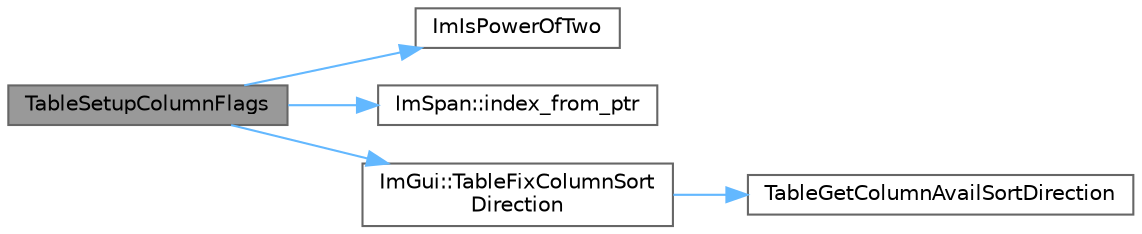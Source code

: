 digraph "TableSetupColumnFlags"
{
 // LATEX_PDF_SIZE
  bgcolor="transparent";
  edge [fontname=Helvetica,fontsize=10,labelfontname=Helvetica,labelfontsize=10];
  node [fontname=Helvetica,fontsize=10,shape=box,height=0.2,width=0.4];
  rankdir="LR";
  Node1 [id="Node000001",label="TableSetupColumnFlags",height=0.2,width=0.4,color="gray40", fillcolor="grey60", style="filled", fontcolor="black",tooltip=" "];
  Node1 -> Node2 [id="edge1_Node000001_Node000002",color="steelblue1",style="solid",tooltip=" "];
  Node2 [id="Node000002",label="ImIsPowerOfTwo",height=0.2,width=0.4,color="grey40", fillcolor="white", style="filled",URL="$imgui__internal_8h.html#a3cc719adb48b1aed8ab1196ecea7e828",tooltip=" "];
  Node1 -> Node3 [id="edge2_Node000001_Node000003",color="steelblue1",style="solid",tooltip=" "];
  Node3 [id="Node000003",label="ImSpan::index_from_ptr",height=0.2,width=0.4,color="grey40", fillcolor="white", style="filled",URL="$struct_im_span.html#a7e80a5146acbfac4bb952f80daf3c305",tooltip=" "];
  Node1 -> Node4 [id="edge3_Node000001_Node000004",color="steelblue1",style="solid",tooltip=" "];
  Node4 [id="Node000004",label="ImGui::TableFixColumnSort\lDirection",height=0.2,width=0.4,color="grey40", fillcolor="white", style="filled",URL="$namespace_im_gui.html#a6eb757220d4d7276577cfadfd056c9fe",tooltip=" "];
  Node4 -> Node5 [id="edge4_Node000004_Node000005",color="steelblue1",style="solid",tooltip=" "];
  Node5 [id="Node000005",label="TableGetColumnAvailSortDirection",height=0.2,width=0.4,color="grey40", fillcolor="white", style="filled",URL="$imgui__tables_8cpp.html#aebda24996274dd92b15914db2e5437cc",tooltip=" "];
}
